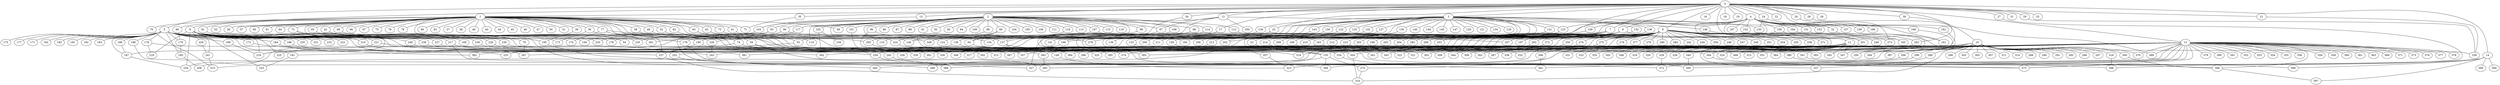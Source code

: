 
graph graphname {
    0 -- 1
0 -- 2
0 -- 3
0 -- 4
0 -- 5
0 -- 6
0 -- 7
0 -- 8
0 -- 9
0 -- 10
0 -- 11
0 -- 12
0 -- 13
0 -- 14
0 -- 15
0 -- 16
0 -- 17
0 -- 18
0 -- 19
0 -- 20
0 -- 21
0 -- 22
0 -- 23
0 -- 24
0 -- 25
0 -- 26
0 -- 27
0 -- 28
0 -- 29
0 -- 30
0 -- 31
0 -- 32
0 -- 33
0 -- 34
0 -- 35
1 -- 36
1 -- 37
1 -- 38
1 -- 39
1 -- 40
1 -- 41
1 -- 42
1 -- 43
1 -- 44
1 -- 45
1 -- 46
1 -- 47
1 -- 48
1 -- 49
1 -- 50
1 -- 51
1 -- 52
1 -- 53
1 -- 54
1 -- 55
1 -- 56
1 -- 57
1 -- 58
1 -- 59
1 -- 60
1 -- 61
1 -- 62
1 -- 63
1 -- 64
1 -- 65
1 -- 66
1 -- 67
1 -- 68
1 -- 69
1 -- 70
1 -- 71
1 -- 72
1 -- 73
1 -- 74
1 -- 75
1 -- 76
1 -- 77
1 -- 78
1 -- 79
1 -- 80
1 -- 81
1 -- 82
1 -- 83
1 -- 317
2 -- 84
2 -- 85
2 -- 86
2 -- 87
2 -- 88
2 -- 89
2 -- 90
2 -- 91
2 -- 92
2 -- 93
2 -- 94
2 -- 95
2 -- 96
2 -- 97
2 -- 98
2 -- 99
2 -- 100
2 -- 101
2 -- 102
2 -- 103
2 -- 104
2 -- 105
2 -- 106
2 -- 107
2 -- 108
2 -- 109
2 -- 110
2 -- 111
2 -- 112
2 -- 113
2 -- 114
2 -- 115
2 -- 116
2 -- 117
2 -- 118
2 -- 119
3 -- 128
3 -- 130
3 -- 131
3 -- 132
3 -- 133
3 -- 134
3 -- 129
3 -- 136
3 -- 137
3 -- 138
3 -- 139
3 -- 140
3 -- 141
3 -- 142
3 -- 143
3 -- 144
3 -- 145
3 -- 146
3 -- 147
3 -- 148
3 -- 149
3 -- 150
3 -- 135
3 -- 120
3 -- 121
3 -- 122
3 -- 123
3 -- 124
3 -- 125
3 -- 126
3 -- 127
4 -- 160
4 -- 162
4 -- 163
4 -- 164
4 -- 165
4 -- 166
4 -- 161
4 -- 168
4 -- 167
4 -- 151
4 -- 152
4 -- 153
4 -- 154
4 -- 155
4 -- 156
4 -- 157
4 -- 158
4 -- 159
4 -- 123
5 -- 169
5 -- 170
5 -- 171
5 -- 172
5 -- 173
5 -- 174
5 -- 175
5 -- 176
5 -- 177
5 -- 178
5 -- 179
5 -- 180
5 -- 181
5 -- 182
5 -- 183
5 -- 184
5 -- 185
5 -- 186
5 -- 187
5 -- 188
5 -- 189
5 -- 190
5 -- 191
5 -- 192
5 -- 193
5 -- 194
5 -- 195
5 -- 265
6 -- 196
6 -- 197
6 -- 198
6 -- 199
6 -- 200
6 -- 201
6 -- 202
6 -- 203
6 -- 204
6 -- 205
6 -- 282
7 -- 206
7 -- 207
7 -- 208
7 -- 209
7 -- 210
7 -- 211
7 -- 212
7 -- 213
7 -- 214
7 -- 215
8 -- 216
8 -- 217
8 -- 218
8 -- 219
8 -- 220
8 -- 221
8 -- 222
8 -- 223
8 -- 224
8 -- 225
8 -- 226
8 -- 227
8 -- 228
8 -- 229
8 -- 230
8 -- 231
8 -- 232
8 -- 233
8 -- 234
8 -- 235
8 -- 236
8 -- 237
8 -- 238
8 -- 239
8 -- 240
8 -- 241
8 -- 281
8 -- 243
9 -- 256
9 -- 258
9 -- 259
9 -- 260
9 -- 261
9 -- 262
9 -- 257
9 -- 264
9 -- 265
9 -- 266
9 -- 267
9 -- 268
9 -- 269
9 -- 270
9 -- 271
9 -- 272
9 -- 273
9 -- 274
9 -- 275
9 -- 276
9 -- 277
9 -- 278
9 -- 279
9 -- 280
9 -- 281
9 -- 282
9 -- 283
9 -- 284
9 -- 263
9 -- 242
9 -- 243
9 -- 244
9 -- 245
9 -- 246
9 -- 247
9 -- 248
9 -- 249
9 -- 250
9 -- 251
9 -- 252
9 -- 253
9 -- 254
9 -- 255
10 -- 285
10 -- 286
10 -- 287
10 -- 288
10 -- 289
10 -- 290
10 -- 291
10 -- 292
10 -- 293
10 -- 294
10 -- 295
10 -- 296
10 -- 297
10 -- 298
10 -- 299
10 -- 300
10 -- 301
10 -- 302
10 -- 303
10 -- 304
10 -- 305
10 -- 306
10 -- 307
10 -- 308
10 -- 309
10 -- 310
10 -- 311
10 -- 312
10 -- 313
10 -- 314
10 -- 315
10 -- 316
11 -- 317
11 -- 318
11 -- 319
11 -- 320
11 -- 321
11 -- 322
11 -- 323
11 -- 324
11 -- 325
11 -- 326
11 -- 327
11 -- 328
11 -- 329
11 -- 330
11 -- 331
11 -- 332
11 -- 333
11 -- 334
11 -- 335
11 -- 336
11 -- 337
11 -- 338
11 -- 339
11 -- 340
11 -- 341
11 -- 342
11 -- 343
11 -- 344
11 -- 345
11 -- 346
11 -- 347
11 -- 348
11 -- 181
11 -- 262
12 -- 349
12 -- 350
12 -- 32
12 -- 97
12 -- 49
13 -- 384
13 -- 386
13 -- 387
13 -- 388
13 -- 389
13 -- 390
13 -- 385
13 -- 392
13 -- 393
13 -- 391
13 -- 351
13 -- 352
13 -- 353
13 -- 354
13 -- 355
13 -- 356
13 -- 357
13 -- 358
13 -- 359
13 -- 360
13 -- 361
13 -- 362
13 -- 363
13 -- 364
13 -- 365
13 -- 366
13 -- 367
13 -- 368
13 -- 369
13 -- 370
13 -- 371
13 -- 372
13 -- 373
13 -- 374
13 -- 375
13 -- 376
13 -- 377
13 -- 378
13 -- 379
13 -- 380
13 -- 381
13 -- 382
13 -- 383
14 -- 394
14 -- 395
14 -- 396
14 -- 397
14 -- 398
14 -- 399
15 -- 103
17 -- 137
17 -- 196
17 -- 200
20 -- 273
21 -- 339
23 -- 338
23 -- 155
24 -- 389
24 -- 135
25 -- 55
25 -- 202
27 -- 375
28 -- 347
29 -- 339
30 -- 263
32 -- 161
34 -- 179
35 -- 71
36 -- 173
36 -- 344
39 -- 195
41 -- 163
42 -- 79
42 -- 54
48 -- 286
52 -- 343
55 -- 237
58 -- 149
59 -- 312
59 -- 385
62 -- 325
62 -- 137
63 -- 110
63 -- 146
65 -- 269
68 -- 281
69 -- 170
70 -- 315
72 -- 169
72 -- 393
73 -- 124
74 -- 309
74 -- 225
74 -- 292
77 -- 154
77 -- 346
77 -- 237
77 -- 174
79 -- 267
81 -- 216
82 -- 324
85 -- 146
85 -- 304
85 -- 94
89 -- 224
89 -- 116
90 -- 178
90 -- 278
93 -- 194
93 -- 388
94 -- 155
96 -- 349
96 -- 357
97 -- 224
98 -- 364
99 -- 302
101 -- 259
102 -- 109
102 -- 392
103 -- 220
107 -- 235
107 -- 160
108 -- 351
112 -- 257
114 -- 141
117 -- 187
118 -- 349
118 -- 138
122 -- 327
122 -- 196
123 -- 228
123 -- 199
125 -- 374
126 -- 190
127 -- 319
128 -- 308
128 -- 321
130 -- 139
130 -- 211
131 -- 206
132 -- 268
133 -- 393
133 -- 395
136 -- 253
137 -- 357
137 -- 262
138 -- 374
138 -- 237
141 -- 149
142 -- 366
143 -- 259
148 -- 165
149 -- 323
150 -- 245
151 -- 197
151 -- 324
155 -- 270
155 -- 269
155 -- 366
156 -- 257
156 -- 370
159 -- 196
162 -- 294
163 -- 319
163 -- 380
164 -- 201
168 -- 295
170 -- 185
172 -- 382
176 -- 218
176 -- 245
179 -- 385
180 -- 396
181 -- 223
184 -- 287
184 -- 252
185 -- 208
186 -- 187
187 -- 234
188 -- 381
189 -- 216
190 -- 336
190 -- 216
195 -- 372
196 -- 233
199 -- 334
200 -- 322
201 -- 345
204 -- 365
207 -- 323
213 -- 259
214 -- 313
214 -- 261
215 -- 332
217 -- 330
217 -- 334
217 -- 375
219 -- 267
221 -- 234
221 -- 367
224 -- 368
226 -- 383
227 -- 326
228 -- 243
229 -- 241
236 -- 384
237 -- 310
238 -- 259
239 -- 301
240 -- 392
241 -- 315
245 -- 327
248 -- 387
250 -- 264
252 -- 260
259 -- 388
263 -- 344
265 -- 285
266 -- 362
270 -- 310
272 -- 308
274 -- 309
275 -- 287
283 -- 343
289 -- 337
299 -- 323
300 -- 386
304 -- 310
306 -- 385
316 -- 396
329 -- 372
334 -- 362
340 -- 395
341 -- 398
344 -- 375
380 -- 386
383 -- 385
386 -- 397

}
